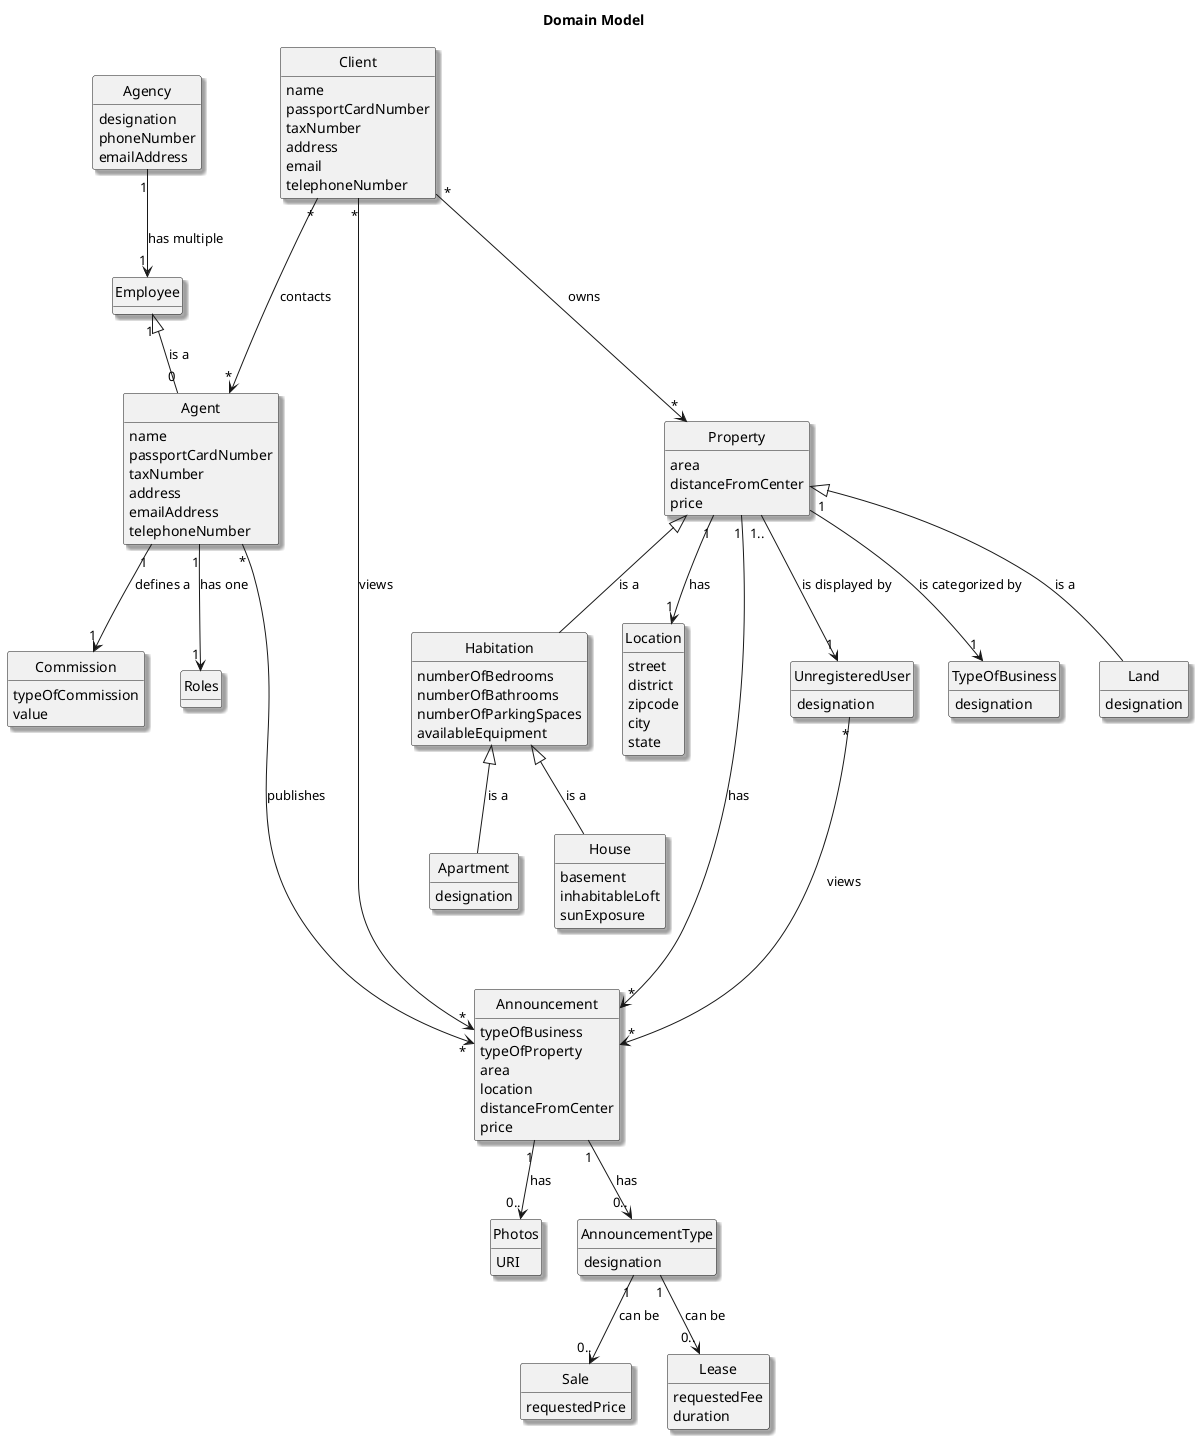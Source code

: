 @startuml
skinparam monochrome false
skinparam packageStyle rectangle
skinparam shadowing true

skinparam classAttributeIconSize 0

hide circle
hide methods

title Domain Model



class Property{
    area
    distanceFromCenter
    price
}

class Agent{
    name
    passportCardNumber
    taxNumber
    address
    emailAddress
    telephoneNumber
}

class Agency{
    designation
    phoneNumber
    emailAddress
}

class Client{
    name
    passportCardNumber
    taxNumber
    address
    email
    telephoneNumber
}


class UnregisteredUser{
    designation
}

class Announcement{
    typeOfBusiness
    typeOfProperty
    area
    location
    distanceFromCenter
    price
}
class Photos{
   URI
}
class TypeOfBusiness {
designation
}

class Land {
designation
}

class Habitation {
    numberOfBedrooms
    numberOfBathrooms
    numberOfParkingSpaces
    availableEquipment
}

class Location {
    street
    district
    zipcode
    city
    state
}

class Apartment{
    designation
}

class House {
    basement
    inhabitableLoft
    sunExposure
}

class AnnouncementType{
    designation
}

class Sale{
    requestedPrice
}

class Lease{
    requestedFee
    duration
}

class Commission{
    typeOfCommission
    value
}


Client "*" ---> "*" Agent : contacts
Client "*" ---> "*" Announcement : views


Client "*" ---> "*" Property : owns

UnregisteredUser "*" ---> "*" Announcement : views

Property "1.." --> "1" UnregisteredUser: is displayed by
Property "1" --> "1" TypeOfBusiness: is categorized by
Property "1" --> "*" Announcement : has
Property " " <|-- " " Land: is a
Property "1" --> "1" Location: has
Property " " <|-- " " Habitation : is a

Habitation " " <|-- " " House : is a
Habitation " " <|-- " " Apartment: is a

Agency "1" --> "1" Employee : has multiple

Employee "1" <|-- "0" Agent: is a
Agent "1" --> "1" Roles : has one
Agent "*" ---> "*" Announcement : publishes
Agent "1" --> "1" Commission : defines a

Announcement "1" --> "0.." AnnouncementType: has
AnnouncementType "1" --> "0.." Sale: can be
AnnouncementType "1" --> "0.." Lease: can be
Announcement "1" --> "0.." Photos: has

@enduml